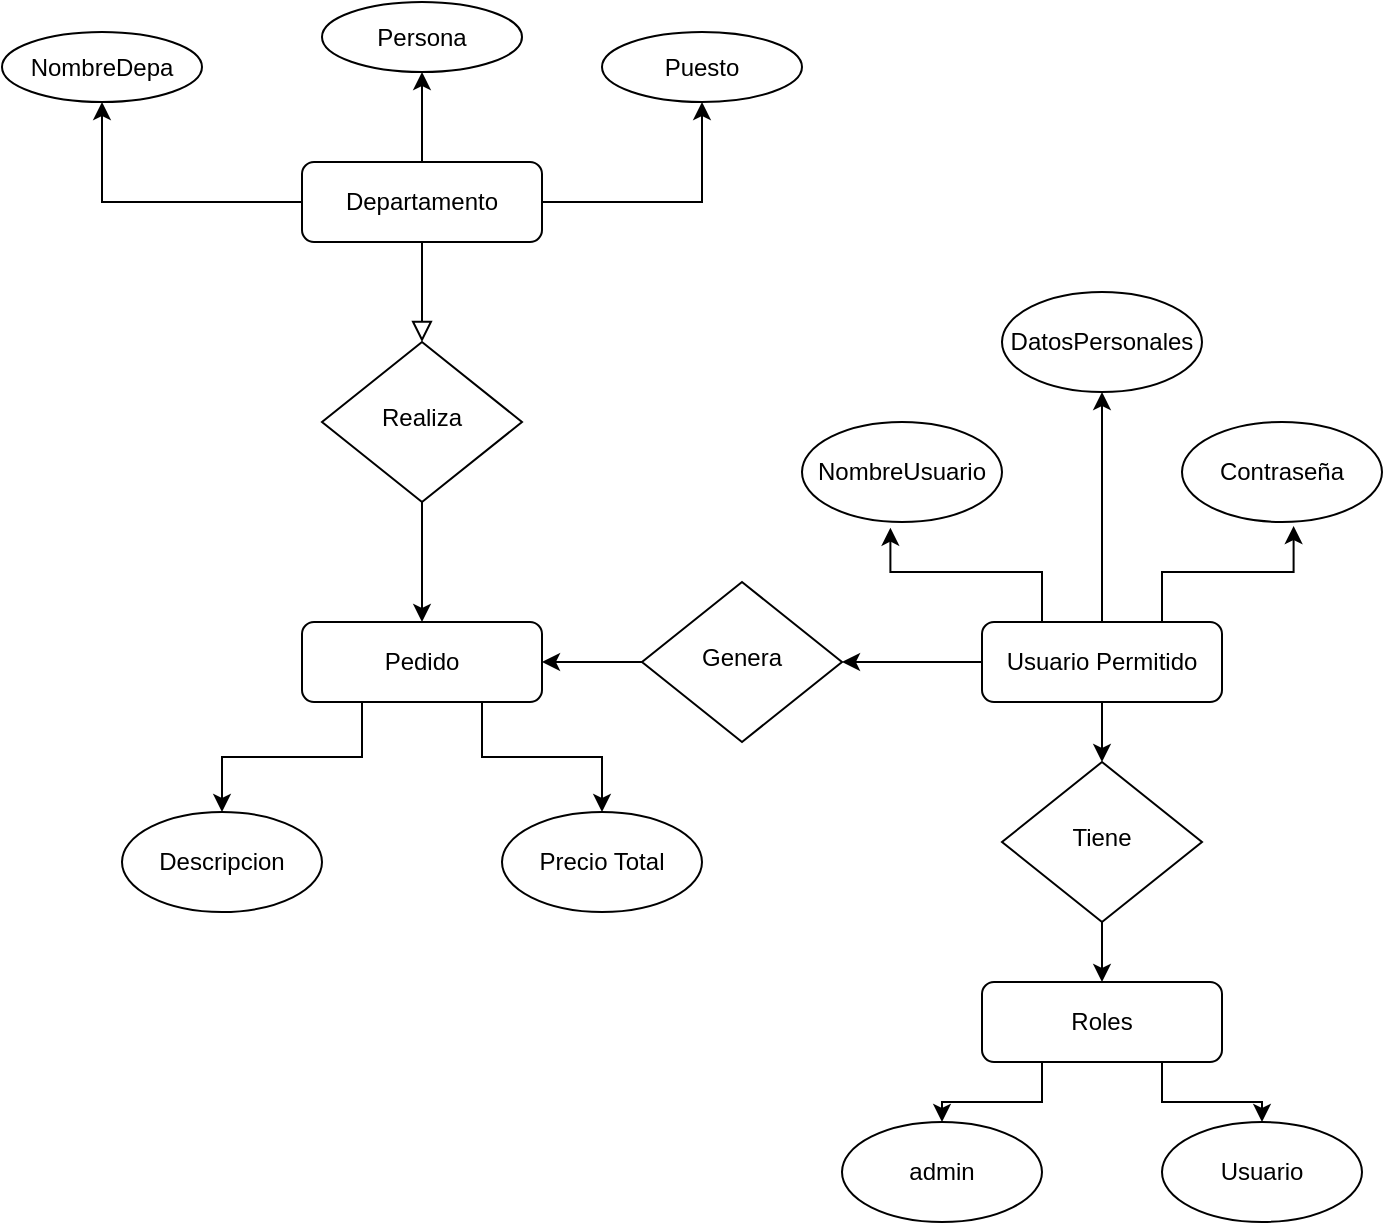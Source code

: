 <mxfile version="21.6.6" type="github">
  <diagram id="C5RBs43oDa-KdzZeNtuy" name="Page-1">
    <mxGraphModel dx="538" dy="978" grid="1" gridSize="10" guides="1" tooltips="1" connect="1" arrows="1" fold="1" page="1" pageScale="1" pageWidth="827" pageHeight="1169" math="0" shadow="0">
      <root>
        <mxCell id="WIyWlLk6GJQsqaUBKTNV-0" />
        <mxCell id="WIyWlLk6GJQsqaUBKTNV-1" parent="WIyWlLk6GJQsqaUBKTNV-0" />
        <mxCell id="WIyWlLk6GJQsqaUBKTNV-2" value="" style="rounded=0;html=1;jettySize=auto;orthogonalLoop=1;fontSize=11;endArrow=block;endFill=0;endSize=8;strokeWidth=1;shadow=0;labelBackgroundColor=none;edgeStyle=orthogonalEdgeStyle;" parent="WIyWlLk6GJQsqaUBKTNV-1" source="WIyWlLk6GJQsqaUBKTNV-3" target="WIyWlLk6GJQsqaUBKTNV-6" edge="1">
          <mxGeometry relative="1" as="geometry" />
        </mxCell>
        <mxCell id="kENlY9xQdYsTohJBkTDq-35" style="edgeStyle=orthogonalEdgeStyle;rounded=0;orthogonalLoop=1;jettySize=auto;html=1;exitX=0.5;exitY=0;exitDx=0;exitDy=0;entryX=0.5;entryY=1;entryDx=0;entryDy=0;" edge="1" parent="WIyWlLk6GJQsqaUBKTNV-1" source="WIyWlLk6GJQsqaUBKTNV-3" target="kENlY9xQdYsTohJBkTDq-32">
          <mxGeometry relative="1" as="geometry" />
        </mxCell>
        <mxCell id="kENlY9xQdYsTohJBkTDq-37" style="edgeStyle=orthogonalEdgeStyle;rounded=0;orthogonalLoop=1;jettySize=auto;html=1;exitX=1;exitY=0.5;exitDx=0;exitDy=0;entryX=0.5;entryY=1;entryDx=0;entryDy=0;" edge="1" parent="WIyWlLk6GJQsqaUBKTNV-1" source="WIyWlLk6GJQsqaUBKTNV-3" target="kENlY9xQdYsTohJBkTDq-33">
          <mxGeometry relative="1" as="geometry" />
        </mxCell>
        <mxCell id="kENlY9xQdYsTohJBkTDq-38" style="edgeStyle=orthogonalEdgeStyle;rounded=0;orthogonalLoop=1;jettySize=auto;html=1;exitX=0;exitY=0.5;exitDx=0;exitDy=0;entryX=0.5;entryY=1;entryDx=0;entryDy=0;" edge="1" parent="WIyWlLk6GJQsqaUBKTNV-1" source="WIyWlLk6GJQsqaUBKTNV-3" target="kENlY9xQdYsTohJBkTDq-31">
          <mxGeometry relative="1" as="geometry" />
        </mxCell>
        <mxCell id="WIyWlLk6GJQsqaUBKTNV-3" value="Departamento" style="rounded=1;whiteSpace=wrap;html=1;fontSize=12;glass=0;strokeWidth=1;shadow=0;" parent="WIyWlLk6GJQsqaUBKTNV-1" vertex="1">
          <mxGeometry x="190" y="140" width="120" height="40" as="geometry" />
        </mxCell>
        <mxCell id="kENlY9xQdYsTohJBkTDq-23" value="" style="edgeStyle=orthogonalEdgeStyle;rounded=0;orthogonalLoop=1;jettySize=auto;html=1;" edge="1" parent="WIyWlLk6GJQsqaUBKTNV-1" source="WIyWlLk6GJQsqaUBKTNV-6" target="WIyWlLk6GJQsqaUBKTNV-11">
          <mxGeometry relative="1" as="geometry" />
        </mxCell>
        <mxCell id="WIyWlLk6GJQsqaUBKTNV-6" value="Realiza" style="rhombus;whiteSpace=wrap;html=1;shadow=0;fontFamily=Helvetica;fontSize=12;align=center;strokeWidth=1;spacing=6;spacingTop=-4;" parent="WIyWlLk6GJQsqaUBKTNV-1" vertex="1">
          <mxGeometry x="200" y="230" width="100" height="80" as="geometry" />
        </mxCell>
        <mxCell id="kENlY9xQdYsTohJBkTDq-49" style="edgeStyle=orthogonalEdgeStyle;rounded=0;orthogonalLoop=1;jettySize=auto;html=1;exitX=0.25;exitY=1;exitDx=0;exitDy=0;entryX=0.5;entryY=0;entryDx=0;entryDy=0;" edge="1" parent="WIyWlLk6GJQsqaUBKTNV-1" source="WIyWlLk6GJQsqaUBKTNV-11" target="kENlY9xQdYsTohJBkTDq-45">
          <mxGeometry relative="1" as="geometry">
            <mxPoint x="220" y="645" as="sourcePoint" />
          </mxGeometry>
        </mxCell>
        <mxCell id="kENlY9xQdYsTohJBkTDq-50" style="edgeStyle=orthogonalEdgeStyle;rounded=0;orthogonalLoop=1;jettySize=auto;html=1;exitX=0.75;exitY=1;exitDx=0;exitDy=0;entryX=0.5;entryY=0;entryDx=0;entryDy=0;" edge="1" parent="WIyWlLk6GJQsqaUBKTNV-1" source="WIyWlLk6GJQsqaUBKTNV-11" target="kENlY9xQdYsTohJBkTDq-48">
          <mxGeometry relative="1" as="geometry">
            <mxPoint x="280" y="645" as="sourcePoint" />
          </mxGeometry>
        </mxCell>
        <mxCell id="WIyWlLk6GJQsqaUBKTNV-11" value="Pedido" style="rounded=1;whiteSpace=wrap;html=1;fontSize=12;glass=0;strokeWidth=1;shadow=0;" parent="WIyWlLk6GJQsqaUBKTNV-1" vertex="1">
          <mxGeometry x="190" y="370" width="120" height="40" as="geometry" />
        </mxCell>
        <mxCell id="kENlY9xQdYsTohJBkTDq-4" value="" style="edgeStyle=orthogonalEdgeStyle;rounded=0;orthogonalLoop=1;jettySize=auto;html=1;" edge="1" parent="WIyWlLk6GJQsqaUBKTNV-1" source="kENlY9xQdYsTohJBkTDq-3" target="WIyWlLk6GJQsqaUBKTNV-11">
          <mxGeometry relative="1" as="geometry" />
        </mxCell>
        <mxCell id="kENlY9xQdYsTohJBkTDq-3" value="Genera" style="rhombus;whiteSpace=wrap;html=1;shadow=0;fontFamily=Helvetica;fontSize=12;align=center;strokeWidth=1;spacing=6;spacingTop=-4;" vertex="1" parent="WIyWlLk6GJQsqaUBKTNV-1">
          <mxGeometry x="360" y="350" width="100" height="80" as="geometry" />
        </mxCell>
        <mxCell id="kENlY9xQdYsTohJBkTDq-6" value="" style="edgeStyle=orthogonalEdgeStyle;rounded=0;orthogonalLoop=1;jettySize=auto;html=1;" edge="1" parent="WIyWlLk6GJQsqaUBKTNV-1" source="kENlY9xQdYsTohJBkTDq-5" target="kENlY9xQdYsTohJBkTDq-3">
          <mxGeometry relative="1" as="geometry" />
        </mxCell>
        <mxCell id="kENlY9xQdYsTohJBkTDq-14" value="" style="edgeStyle=orthogonalEdgeStyle;rounded=0;orthogonalLoop=1;jettySize=auto;html=1;" edge="1" parent="WIyWlLk6GJQsqaUBKTNV-1" source="kENlY9xQdYsTohJBkTDq-5" target="kENlY9xQdYsTohJBkTDq-12">
          <mxGeometry relative="1" as="geometry" />
        </mxCell>
        <mxCell id="kENlY9xQdYsTohJBkTDq-19" style="edgeStyle=orthogonalEdgeStyle;rounded=0;orthogonalLoop=1;jettySize=auto;html=1;exitX=0.75;exitY=0;exitDx=0;exitDy=0;entryX=0.558;entryY=1.04;entryDx=0;entryDy=0;entryPerimeter=0;" edge="1" parent="WIyWlLk6GJQsqaUBKTNV-1" source="kENlY9xQdYsTohJBkTDq-5" target="kENlY9xQdYsTohJBkTDq-10">
          <mxGeometry relative="1" as="geometry" />
        </mxCell>
        <mxCell id="kENlY9xQdYsTohJBkTDq-21" style="edgeStyle=orthogonalEdgeStyle;rounded=0;orthogonalLoop=1;jettySize=auto;html=1;exitX=0.25;exitY=0;exitDx=0;exitDy=0;entryX=0.442;entryY=1.057;entryDx=0;entryDy=0;entryPerimeter=0;" edge="1" parent="WIyWlLk6GJQsqaUBKTNV-1" source="kENlY9xQdYsTohJBkTDq-5" target="kENlY9xQdYsTohJBkTDq-9">
          <mxGeometry relative="1" as="geometry" />
        </mxCell>
        <mxCell id="kENlY9xQdYsTohJBkTDq-40" style="edgeStyle=orthogonalEdgeStyle;rounded=0;orthogonalLoop=1;jettySize=auto;html=1;exitX=0.5;exitY=0;exitDx=0;exitDy=0;entryX=0.5;entryY=1;entryDx=0;entryDy=0;" edge="1" parent="WIyWlLk6GJQsqaUBKTNV-1" source="kENlY9xQdYsTohJBkTDq-5" target="kENlY9xQdYsTohJBkTDq-39">
          <mxGeometry relative="1" as="geometry" />
        </mxCell>
        <mxCell id="kENlY9xQdYsTohJBkTDq-5" value="Usuario Permitido" style="rounded=1;whiteSpace=wrap;html=1;fontSize=12;glass=0;strokeWidth=1;shadow=0;" vertex="1" parent="WIyWlLk6GJQsqaUBKTNV-1">
          <mxGeometry x="530" y="370" width="120" height="40" as="geometry" />
        </mxCell>
        <mxCell id="kENlY9xQdYsTohJBkTDq-9" value="NombreUsuario" style="ellipse;whiteSpace=wrap;html=1;" vertex="1" parent="WIyWlLk6GJQsqaUBKTNV-1">
          <mxGeometry x="440" y="270" width="100" height="50" as="geometry" />
        </mxCell>
        <mxCell id="kENlY9xQdYsTohJBkTDq-10" value="Contraseña" style="ellipse;whiteSpace=wrap;html=1;" vertex="1" parent="WIyWlLk6GJQsqaUBKTNV-1">
          <mxGeometry x="630" y="270" width="100" height="50" as="geometry" />
        </mxCell>
        <mxCell id="kENlY9xQdYsTohJBkTDq-11" value="admin" style="ellipse;whiteSpace=wrap;html=1;" vertex="1" parent="WIyWlLk6GJQsqaUBKTNV-1">
          <mxGeometry x="460" y="620" width="100" height="50" as="geometry" />
        </mxCell>
        <mxCell id="kENlY9xQdYsTohJBkTDq-15" value="" style="edgeStyle=orthogonalEdgeStyle;rounded=0;orthogonalLoop=1;jettySize=auto;html=1;" edge="1" parent="WIyWlLk6GJQsqaUBKTNV-1" source="kENlY9xQdYsTohJBkTDq-12" target="kENlY9xQdYsTohJBkTDq-13">
          <mxGeometry relative="1" as="geometry" />
        </mxCell>
        <mxCell id="kENlY9xQdYsTohJBkTDq-12" value="Tiene" style="rhombus;whiteSpace=wrap;html=1;shadow=0;fontFamily=Helvetica;fontSize=12;align=center;strokeWidth=1;spacing=6;spacingTop=-4;" vertex="1" parent="WIyWlLk6GJQsqaUBKTNV-1">
          <mxGeometry x="540" y="440" width="100" height="80" as="geometry" />
        </mxCell>
        <mxCell id="kENlY9xQdYsTohJBkTDq-17" style="edgeStyle=orthogonalEdgeStyle;rounded=0;orthogonalLoop=1;jettySize=auto;html=1;exitX=0.25;exitY=1;exitDx=0;exitDy=0;" edge="1" parent="WIyWlLk6GJQsqaUBKTNV-1" source="kENlY9xQdYsTohJBkTDq-13" target="kENlY9xQdYsTohJBkTDq-11">
          <mxGeometry relative="1" as="geometry" />
        </mxCell>
        <mxCell id="kENlY9xQdYsTohJBkTDq-18" style="edgeStyle=orthogonalEdgeStyle;rounded=0;orthogonalLoop=1;jettySize=auto;html=1;exitX=0.75;exitY=1;exitDx=0;exitDy=0;entryX=0.5;entryY=0;entryDx=0;entryDy=0;" edge="1" parent="WIyWlLk6GJQsqaUBKTNV-1" source="kENlY9xQdYsTohJBkTDq-13" target="kENlY9xQdYsTohJBkTDq-16">
          <mxGeometry relative="1" as="geometry" />
        </mxCell>
        <mxCell id="kENlY9xQdYsTohJBkTDq-13" value="Roles" style="rounded=1;whiteSpace=wrap;html=1;fontSize=12;glass=0;strokeWidth=1;shadow=0;" vertex="1" parent="WIyWlLk6GJQsqaUBKTNV-1">
          <mxGeometry x="530" y="550" width="120" height="40" as="geometry" />
        </mxCell>
        <mxCell id="kENlY9xQdYsTohJBkTDq-16" value="Usuario" style="ellipse;whiteSpace=wrap;html=1;" vertex="1" parent="WIyWlLk6GJQsqaUBKTNV-1">
          <mxGeometry x="620" y="620" width="100" height="50" as="geometry" />
        </mxCell>
        <mxCell id="kENlY9xQdYsTohJBkTDq-31" value="NombreDepa" style="ellipse;whiteSpace=wrap;html=1;" vertex="1" parent="WIyWlLk6GJQsqaUBKTNV-1">
          <mxGeometry x="40" y="75" width="100" height="35" as="geometry" />
        </mxCell>
        <mxCell id="kENlY9xQdYsTohJBkTDq-32" value="Persona" style="ellipse;whiteSpace=wrap;html=1;" vertex="1" parent="WIyWlLk6GJQsqaUBKTNV-1">
          <mxGeometry x="200" y="60" width="100" height="35" as="geometry" />
        </mxCell>
        <mxCell id="kENlY9xQdYsTohJBkTDq-33" value="Puesto" style="ellipse;whiteSpace=wrap;html=1;" vertex="1" parent="WIyWlLk6GJQsqaUBKTNV-1">
          <mxGeometry x="340" y="75" width="100" height="35" as="geometry" />
        </mxCell>
        <mxCell id="kENlY9xQdYsTohJBkTDq-39" value="DatosPersonales" style="ellipse;whiteSpace=wrap;html=1;" vertex="1" parent="WIyWlLk6GJQsqaUBKTNV-1">
          <mxGeometry x="540" y="205" width="100" height="50" as="geometry" />
        </mxCell>
        <mxCell id="kENlY9xQdYsTohJBkTDq-45" value="Descripcion" style="ellipse;whiteSpace=wrap;html=1;" vertex="1" parent="WIyWlLk6GJQsqaUBKTNV-1">
          <mxGeometry x="100" y="465" width="100" height="50" as="geometry" />
        </mxCell>
        <mxCell id="kENlY9xQdYsTohJBkTDq-48" value="Precio Total" style="ellipse;whiteSpace=wrap;html=1;" vertex="1" parent="WIyWlLk6GJQsqaUBKTNV-1">
          <mxGeometry x="290" y="465" width="100" height="50" as="geometry" />
        </mxCell>
      </root>
    </mxGraphModel>
  </diagram>
</mxfile>
